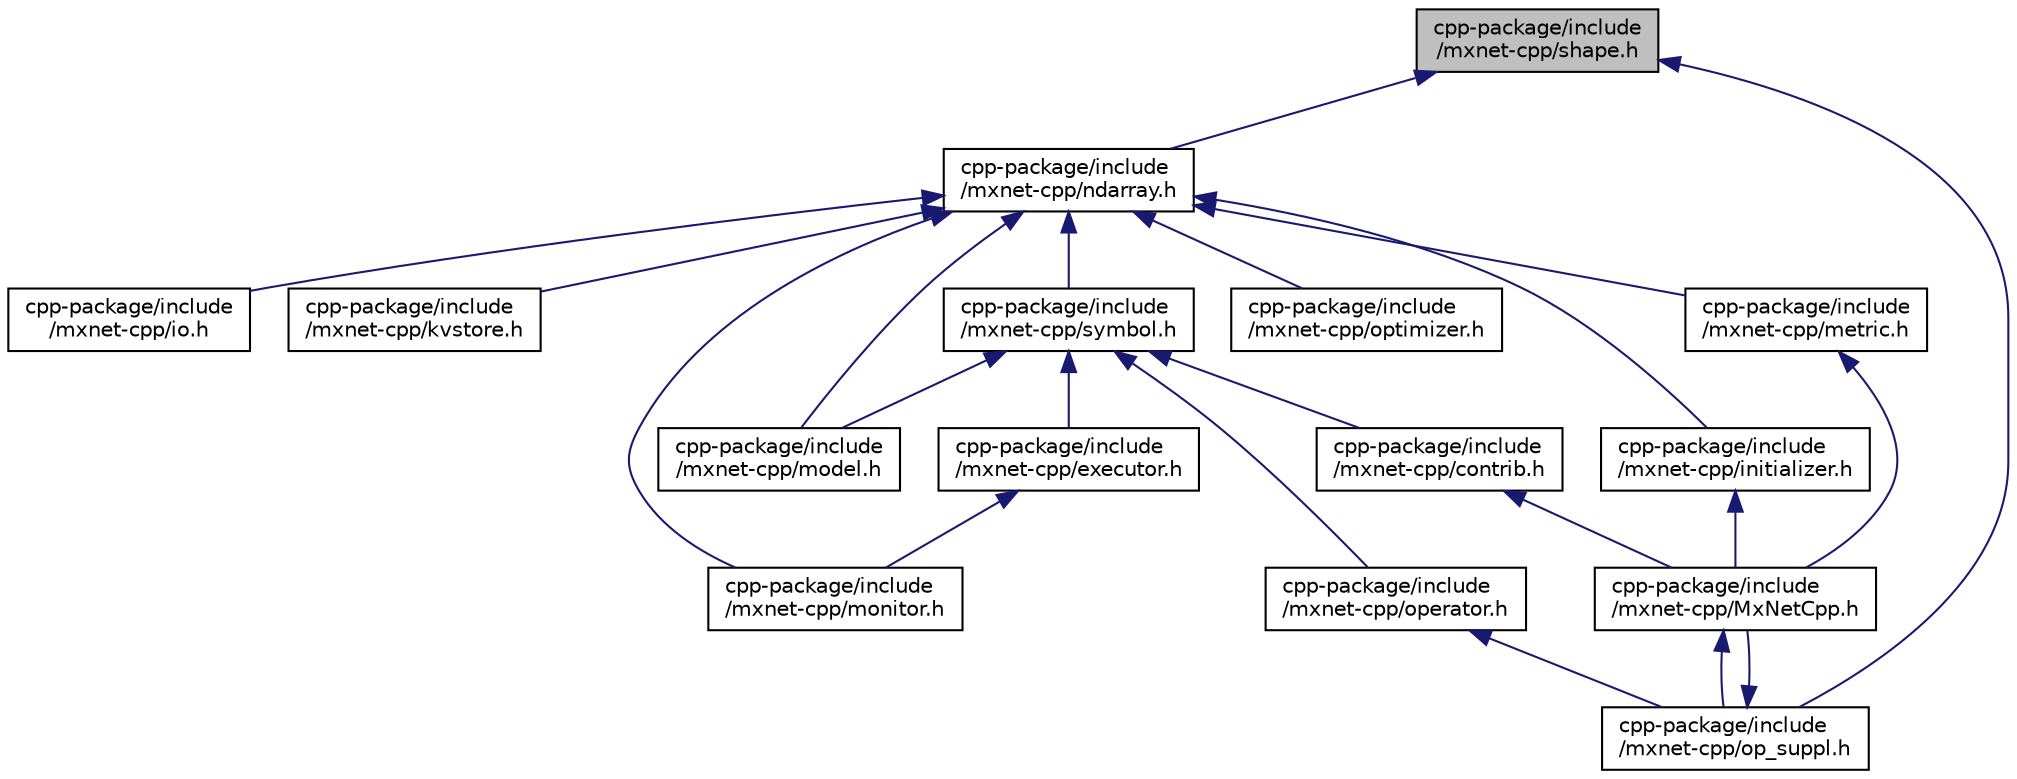 digraph "cpp-package/include/mxnet-cpp/shape.h"
{
  edge [fontname="Helvetica",fontsize="10",labelfontname="Helvetica",labelfontsize="10"];
  node [fontname="Helvetica",fontsize="10",shape=record];
  Node1 [label="cpp-package/include\l/mxnet-cpp/shape.h",height=0.2,width=0.4,color="black", fillcolor="grey75", style="filled", fontcolor="black"];
  Node1 -> Node2 [dir="back",color="midnightblue",fontsize="10",style="solid",fontname="Helvetica"];
  Node2 [label="cpp-package/include\l/mxnet-cpp/ndarray.h",height=0.2,width=0.4,color="black", fillcolor="white", style="filled",URL="$cpp-package_2include_2mxnet-cpp_2ndarray_8h.html"];
  Node2 -> Node3 [dir="back",color="midnightblue",fontsize="10",style="solid",fontname="Helvetica"];
  Node3 [label="cpp-package/include\l/mxnet-cpp/initializer.h",height=0.2,width=0.4,color="black", fillcolor="white", style="filled",URL="$initializer_8h.html",tooltip="random initializer "];
  Node3 -> Node4 [dir="back",color="midnightblue",fontsize="10",style="solid",fontname="Helvetica"];
  Node4 [label="cpp-package/include\l/mxnet-cpp/MxNetCpp.h",height=0.2,width=0.4,color="black", fillcolor="white", style="filled",URL="$MxNetCpp_8h.html",tooltip="meta include file for mxnet.cpp "];
  Node4 -> Node5 [dir="back",color="midnightblue",fontsize="10",style="solid",fontname="Helvetica"];
  Node5 [label="cpp-package/include\l/mxnet-cpp/op_suppl.h",height=0.2,width=0.4,color="black", fillcolor="white", style="filled",URL="$op__suppl_8h.html",tooltip="A supplement and amendment of the operators from op.h. "];
  Node5 -> Node4 [dir="back",color="midnightblue",fontsize="10",style="solid",fontname="Helvetica"];
  Node2 -> Node6 [dir="back",color="midnightblue",fontsize="10",style="solid",fontname="Helvetica"];
  Node6 [label="cpp-package/include\l/mxnet-cpp/io.h",height=0.2,width=0.4,color="black", fillcolor="white", style="filled",URL="$cpp-package_2include_2mxnet-cpp_2io_8h.html"];
  Node2 -> Node7 [dir="back",color="midnightblue",fontsize="10",style="solid",fontname="Helvetica"];
  Node7 [label="cpp-package/include\l/mxnet-cpp/kvstore.h",height=0.2,width=0.4,color="black", fillcolor="white", style="filled",URL="$cpp-package_2include_2mxnet-cpp_2kvstore_8h.html"];
  Node2 -> Node8 [dir="back",color="midnightblue",fontsize="10",style="solid",fontname="Helvetica"];
  Node8 [label="cpp-package/include\l/mxnet-cpp/metric.h",height=0.2,width=0.4,color="black", fillcolor="white", style="filled",URL="$metric_8h.html"];
  Node8 -> Node4 [dir="back",color="midnightblue",fontsize="10",style="solid",fontname="Helvetica"];
  Node2 -> Node9 [dir="back",color="midnightblue",fontsize="10",style="solid",fontname="Helvetica"];
  Node9 [label="cpp-package/include\l/mxnet-cpp/model.h",height=0.2,width=0.4,color="black", fillcolor="white", style="filled",URL="$model_8h.html",tooltip="MXNET.cpp model module. "];
  Node2 -> Node10 [dir="back",color="midnightblue",fontsize="10",style="solid",fontname="Helvetica"];
  Node10 [label="cpp-package/include\l/mxnet-cpp/monitor.h",height=0.2,width=0.4,color="black", fillcolor="white", style="filled",URL="$monitor_8h.html",tooltip="monitor definition "];
  Node2 -> Node11 [dir="back",color="midnightblue",fontsize="10",style="solid",fontname="Helvetica"];
  Node11 [label="cpp-package/include\l/mxnet-cpp/optimizer.h",height=0.2,width=0.4,color="black", fillcolor="white", style="filled",URL="$optimizer_8h.html",tooltip="definition of optimizer "];
  Node2 -> Node12 [dir="back",color="midnightblue",fontsize="10",style="solid",fontname="Helvetica"];
  Node12 [label="cpp-package/include\l/mxnet-cpp/symbol.h",height=0.2,width=0.4,color="black", fillcolor="white", style="filled",URL="$symbol_8h.html",tooltip="definition of symbol "];
  Node12 -> Node13 [dir="back",color="midnightblue",fontsize="10",style="solid",fontname="Helvetica"];
  Node13 [label="cpp-package/include\l/mxnet-cpp/contrib.h",height=0.2,width=0.4,color="black", fillcolor="white", style="filled",URL="$contrib_8h.html",tooltip="utility function to enable some contrib features "];
  Node13 -> Node4 [dir="back",color="midnightblue",fontsize="10",style="solid",fontname="Helvetica"];
  Node12 -> Node14 [dir="back",color="midnightblue",fontsize="10",style="solid",fontname="Helvetica"];
  Node14 [label="cpp-package/include\l/mxnet-cpp/executor.h",height=0.2,width=0.4,color="black", fillcolor="white", style="filled",URL="$cpp-package_2include_2mxnet-cpp_2executor_8h.html"];
  Node14 -> Node10 [dir="back",color="midnightblue",fontsize="10",style="solid",fontname="Helvetica"];
  Node12 -> Node9 [dir="back",color="midnightblue",fontsize="10",style="solid",fontname="Helvetica"];
  Node12 -> Node15 [dir="back",color="midnightblue",fontsize="10",style="solid",fontname="Helvetica"];
  Node15 [label="cpp-package/include\l/mxnet-cpp/operator.h",height=0.2,width=0.4,color="black", fillcolor="white", style="filled",URL="$cpp-package_2include_2mxnet-cpp_2operator_8h.html"];
  Node15 -> Node5 [dir="back",color="midnightblue",fontsize="10",style="solid",fontname="Helvetica"];
  Node1 -> Node5 [dir="back",color="midnightblue",fontsize="10",style="solid",fontname="Helvetica"];
}
